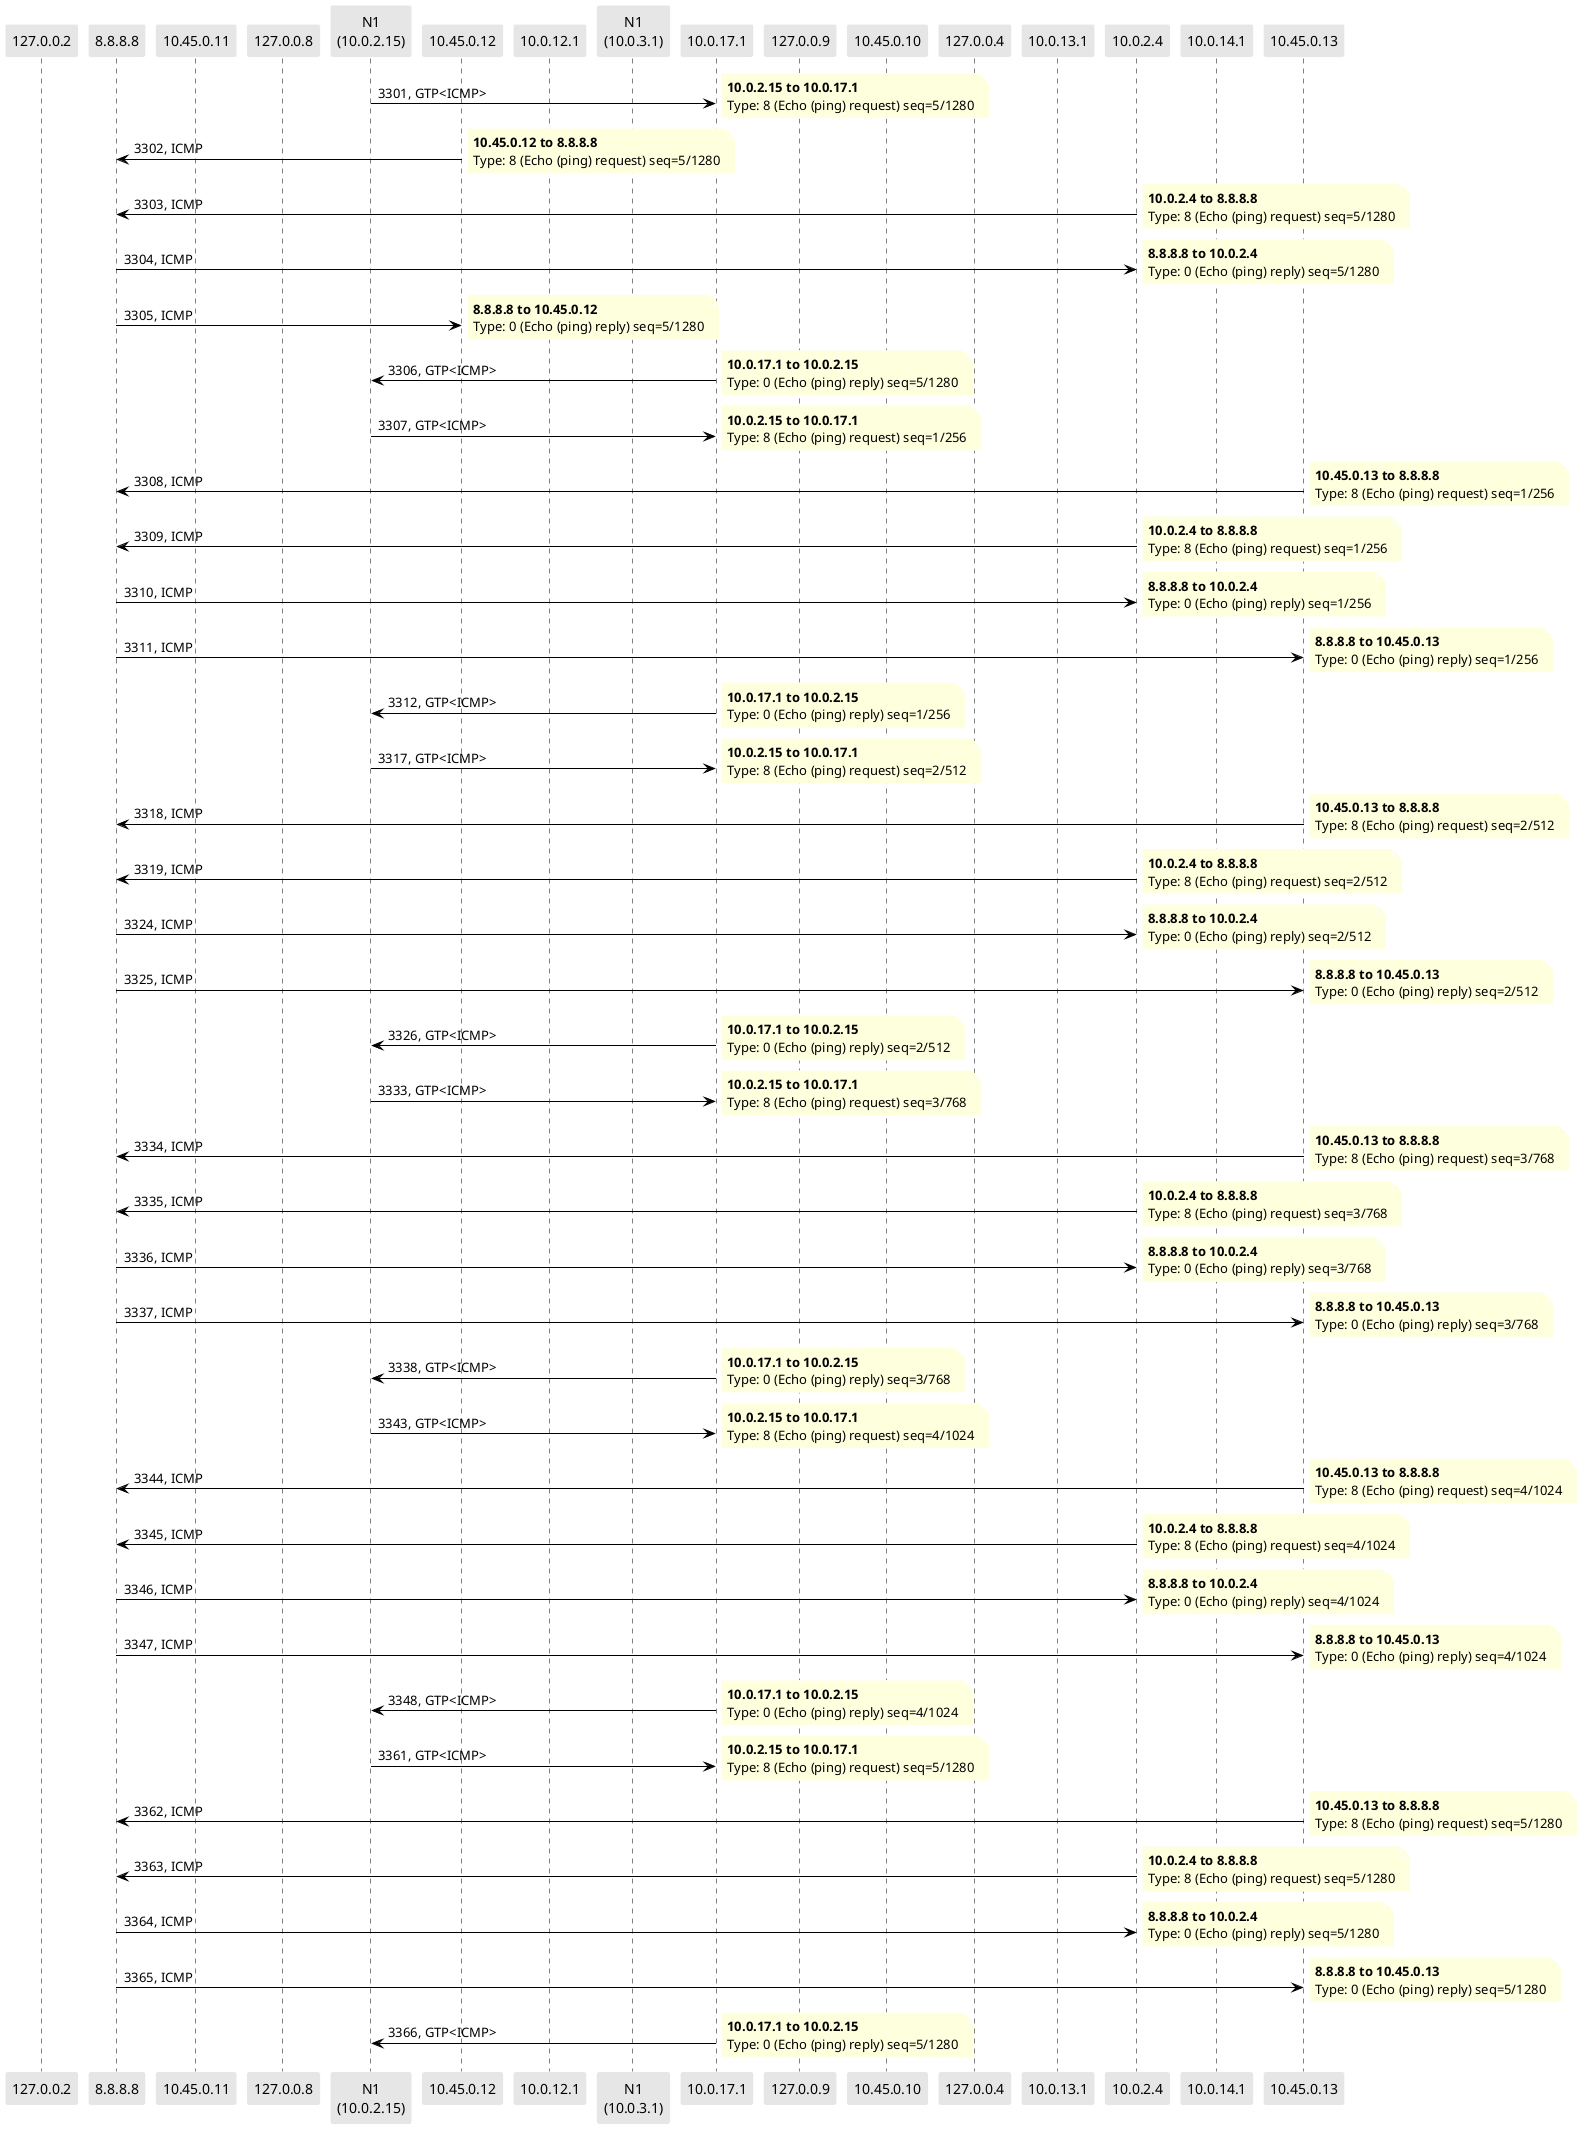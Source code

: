 @startuml
skinparam shadowing false
skinparam NoteBorderColor white
skinparam sequence {
    ArrowColor black
    LifeLineBorderColor black
    LifeLineBackgroundColor black
    ParticipantBorderColor white
    ParticipantBackgroundColor #e6e6e6
}
participant "127.0.0.2"
participant "8.8.8.8"
participant "10.45.0.11"
participant "127.0.0.8"
participant "N1\n(10.0.2.15)" as 10.0.2.15
participant "10.45.0.12"
participant "10.0.12.1"
participant "N1\n(10.0.3.1)" as 10.0.3.1
participant "10.0.17.1"
participant "127.0.0.9"
participant "10.45.0.10"
participant "127.0.0.4"
participant "10.0.13.1"
participant "10.0.2.4"
participant "10.0.14.1"
participant "10.45.0.13"

"10.0.2.15" -> "10.0.17.1": 3301, GTP<ICMP>

note right
**10.0.2.15 to 10.0.17.1**
Type: 8 (Echo (ping) request) seq=5/1280
end note

"10.45.0.12" -> "8.8.8.8": 3302, ICMP

note right
**10.45.0.12 to 8.8.8.8**
Type: 8 (Echo (ping) request) seq=5/1280
end note

"10.0.2.4" -> "8.8.8.8": 3303, ICMP

note right
**10.0.2.4 to 8.8.8.8**
Type: 8 (Echo (ping) request) seq=5/1280
end note

"8.8.8.8" -> "10.0.2.4": 3304, ICMP

note right
**8.8.8.8 to 10.0.2.4**
Type: 0 (Echo (ping) reply) seq=5/1280
end note

"8.8.8.8" -> "10.45.0.12": 3305, ICMP

note right
**8.8.8.8 to 10.45.0.12**
Type: 0 (Echo (ping) reply) seq=5/1280
end note

"10.0.17.1" -> "10.0.2.15": 3306, GTP<ICMP>

note right
**10.0.17.1 to 10.0.2.15**
Type: 0 (Echo (ping) reply) seq=5/1280
end note

"10.0.2.15" -> "10.0.17.1": 3307, GTP<ICMP>

note right
**10.0.2.15 to 10.0.17.1**
Type: 8 (Echo (ping) request) seq=1/256
end note

"10.45.0.13" -> "8.8.8.8": 3308, ICMP

note right
**10.45.0.13 to 8.8.8.8**
Type: 8 (Echo (ping) request) seq=1/256
end note

"10.0.2.4" -> "8.8.8.8": 3309, ICMP

note right
**10.0.2.4 to 8.8.8.8**
Type: 8 (Echo (ping) request) seq=1/256
end note

"8.8.8.8" -> "10.0.2.4": 3310, ICMP

note right
**8.8.8.8 to 10.0.2.4**
Type: 0 (Echo (ping) reply) seq=1/256
end note

"8.8.8.8" -> "10.45.0.13": 3311, ICMP

note right
**8.8.8.8 to 10.45.0.13**
Type: 0 (Echo (ping) reply) seq=1/256
end note

"10.0.17.1" -> "10.0.2.15": 3312, GTP<ICMP>

note right
**10.0.17.1 to 10.0.2.15**
Type: 0 (Echo (ping) reply) seq=1/256
end note

"10.0.2.15" -> "10.0.17.1": 3317, GTP<ICMP>

note right
**10.0.2.15 to 10.0.17.1**
Type: 8 (Echo (ping) request) seq=2/512
end note

"10.45.0.13" -> "8.8.8.8": 3318, ICMP

note right
**10.45.0.13 to 8.8.8.8**
Type: 8 (Echo (ping) request) seq=2/512
end note

"10.0.2.4" -> "8.8.8.8": 3319, ICMP

note right
**10.0.2.4 to 8.8.8.8**
Type: 8 (Echo (ping) request) seq=2/512
end note

"8.8.8.8" -> "10.0.2.4": 3324, ICMP

note right
**8.8.8.8 to 10.0.2.4**
Type: 0 (Echo (ping) reply) seq=2/512
end note

"8.8.8.8" -> "10.45.0.13": 3325, ICMP

note right
**8.8.8.8 to 10.45.0.13**
Type: 0 (Echo (ping) reply) seq=2/512
end note

"10.0.17.1" -> "10.0.2.15": 3326, GTP<ICMP>

note right
**10.0.17.1 to 10.0.2.15**
Type: 0 (Echo (ping) reply) seq=2/512
end note

"10.0.2.15" -> "10.0.17.1": 3333, GTP<ICMP>

note right
**10.0.2.15 to 10.0.17.1**
Type: 8 (Echo (ping) request) seq=3/768
end note

"10.45.0.13" -> "8.8.8.8": 3334, ICMP

note right
**10.45.0.13 to 8.8.8.8**
Type: 8 (Echo (ping) request) seq=3/768
end note

"10.0.2.4" -> "8.8.8.8": 3335, ICMP

note right
**10.0.2.4 to 8.8.8.8**
Type: 8 (Echo (ping) request) seq=3/768
end note

"8.8.8.8" -> "10.0.2.4": 3336, ICMP

note right
**8.8.8.8 to 10.0.2.4**
Type: 0 (Echo (ping) reply) seq=3/768
end note

"8.8.8.8" -> "10.45.0.13": 3337, ICMP

note right
**8.8.8.8 to 10.45.0.13**
Type: 0 (Echo (ping) reply) seq=3/768
end note

"10.0.17.1" -> "10.0.2.15": 3338, GTP<ICMP>

note right
**10.0.17.1 to 10.0.2.15**
Type: 0 (Echo (ping) reply) seq=3/768
end note

"10.0.2.15" -> "10.0.17.1": 3343, GTP<ICMP>

note right
**10.0.2.15 to 10.0.17.1**
Type: 8 (Echo (ping) request) seq=4/1024
end note

"10.45.0.13" -> "8.8.8.8": 3344, ICMP

note right
**10.45.0.13 to 8.8.8.8**
Type: 8 (Echo (ping) request) seq=4/1024
end note

"10.0.2.4" -> "8.8.8.8": 3345, ICMP

note right
**10.0.2.4 to 8.8.8.8**
Type: 8 (Echo (ping) request) seq=4/1024
end note

"8.8.8.8" -> "10.0.2.4": 3346, ICMP

note right
**8.8.8.8 to 10.0.2.4**
Type: 0 (Echo (ping) reply) seq=4/1024
end note

"8.8.8.8" -> "10.45.0.13": 3347, ICMP

note right
**8.8.8.8 to 10.45.0.13**
Type: 0 (Echo (ping) reply) seq=4/1024
end note

"10.0.17.1" -> "10.0.2.15": 3348, GTP<ICMP>

note right
**10.0.17.1 to 10.0.2.15**
Type: 0 (Echo (ping) reply) seq=4/1024
end note

"10.0.2.15" -> "10.0.17.1": 3361, GTP<ICMP>

note right
**10.0.2.15 to 10.0.17.1**
Type: 8 (Echo (ping) request) seq=5/1280
end note

"10.45.0.13" -> "8.8.8.8": 3362, ICMP

note right
**10.45.0.13 to 8.8.8.8**
Type: 8 (Echo (ping) request) seq=5/1280
end note

"10.0.2.4" -> "8.8.8.8": 3363, ICMP

note right
**10.0.2.4 to 8.8.8.8**
Type: 8 (Echo (ping) request) seq=5/1280
end note

"8.8.8.8" -> "10.0.2.4": 3364, ICMP

note right
**8.8.8.8 to 10.0.2.4**
Type: 0 (Echo (ping) reply) seq=5/1280
end note

"8.8.8.8" -> "10.45.0.13": 3365, ICMP

note right
**8.8.8.8 to 10.45.0.13**
Type: 0 (Echo (ping) reply) seq=5/1280
end note

"10.0.17.1" -> "10.0.2.15": 3366, GTP<ICMP>

note right
**10.0.17.1 to 10.0.2.15**
Type: 0 (Echo (ping) reply) seq=5/1280
end note

@enduml
